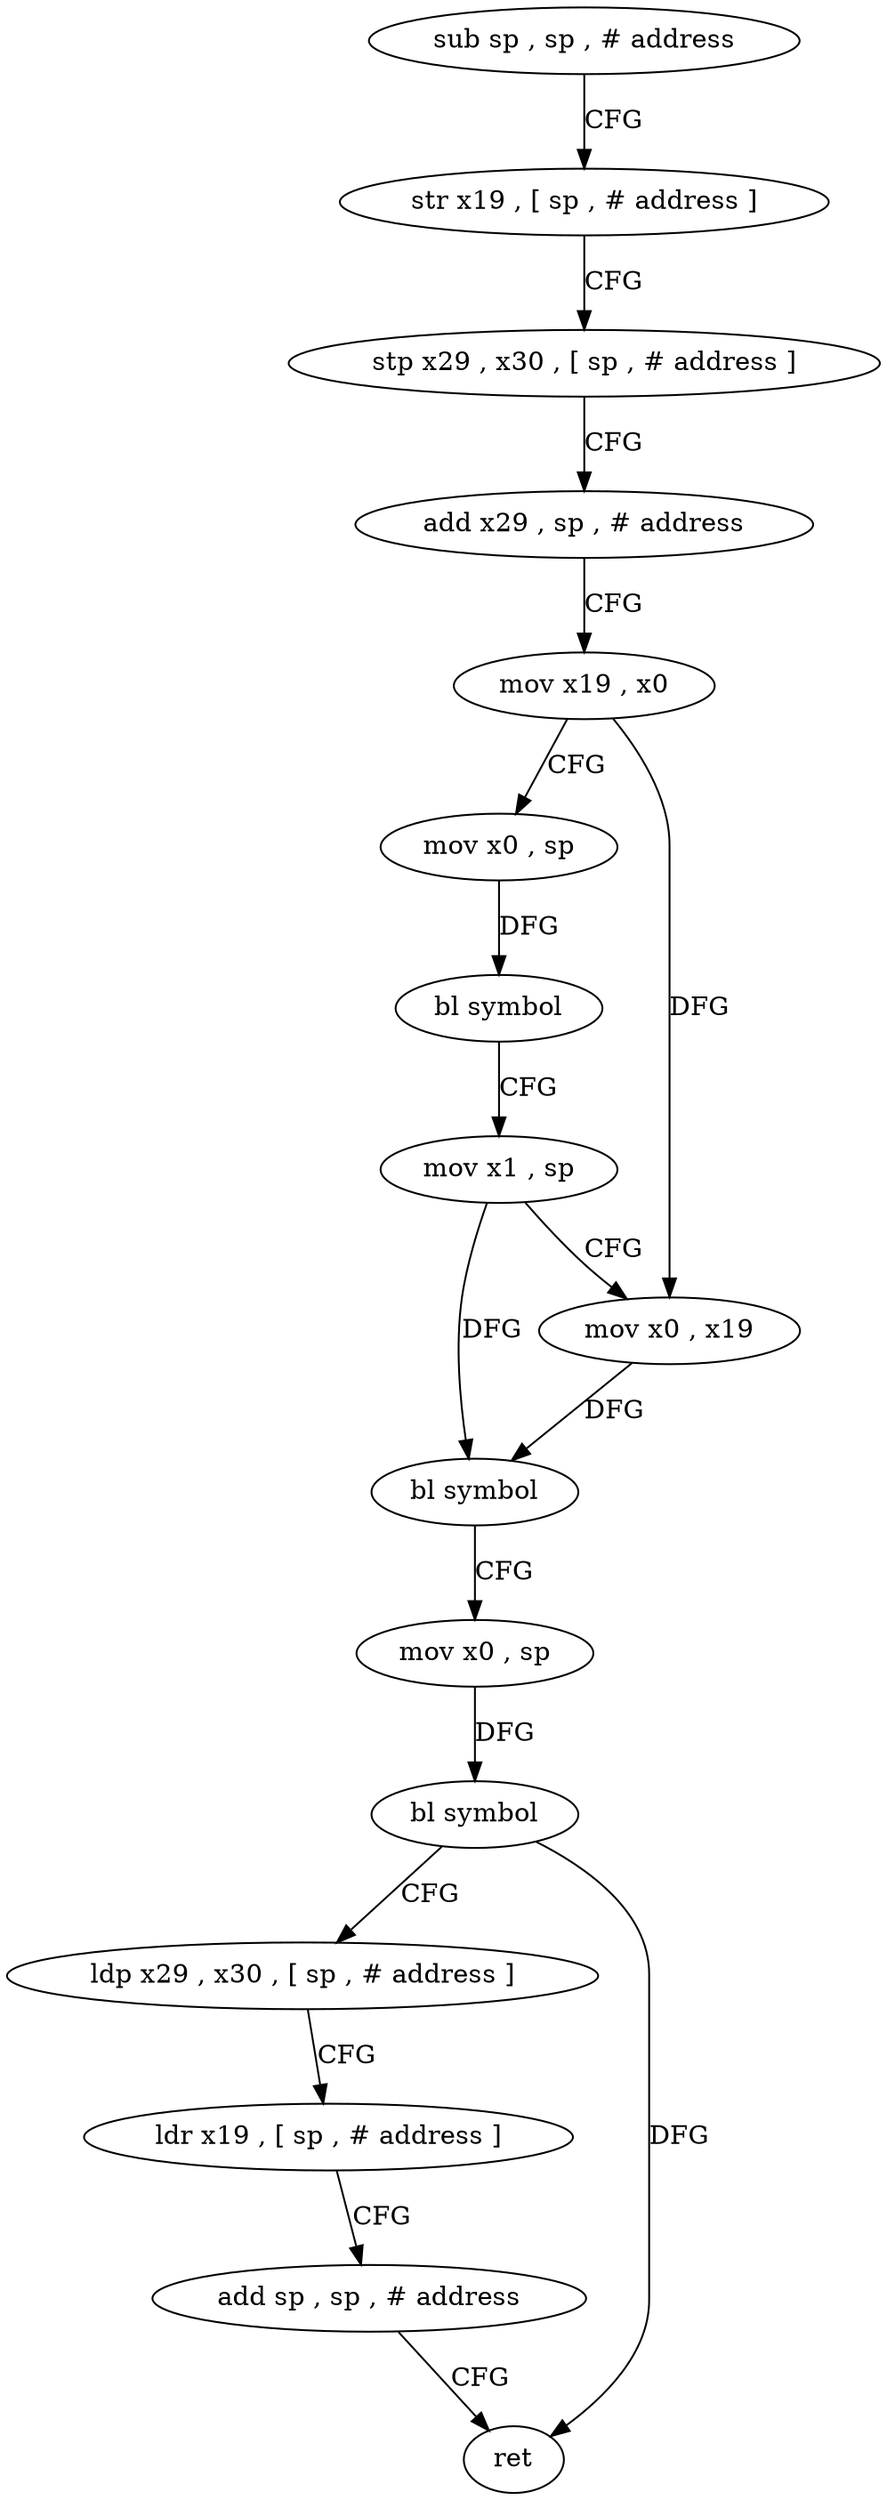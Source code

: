 digraph "func" {
"4212760" [label = "sub sp , sp , # address" ]
"4212764" [label = "str x19 , [ sp , # address ]" ]
"4212768" [label = "stp x29 , x30 , [ sp , # address ]" ]
"4212772" [label = "add x29 , sp , # address" ]
"4212776" [label = "mov x19 , x0" ]
"4212780" [label = "mov x0 , sp" ]
"4212784" [label = "bl symbol" ]
"4212788" [label = "mov x1 , sp" ]
"4212792" [label = "mov x0 , x19" ]
"4212796" [label = "bl symbol" ]
"4212800" [label = "mov x0 , sp" ]
"4212804" [label = "bl symbol" ]
"4212808" [label = "ldp x29 , x30 , [ sp , # address ]" ]
"4212812" [label = "ldr x19 , [ sp , # address ]" ]
"4212816" [label = "add sp , sp , # address" ]
"4212820" [label = "ret" ]
"4212760" -> "4212764" [ label = "CFG" ]
"4212764" -> "4212768" [ label = "CFG" ]
"4212768" -> "4212772" [ label = "CFG" ]
"4212772" -> "4212776" [ label = "CFG" ]
"4212776" -> "4212780" [ label = "CFG" ]
"4212776" -> "4212792" [ label = "DFG" ]
"4212780" -> "4212784" [ label = "DFG" ]
"4212784" -> "4212788" [ label = "CFG" ]
"4212788" -> "4212792" [ label = "CFG" ]
"4212788" -> "4212796" [ label = "DFG" ]
"4212792" -> "4212796" [ label = "DFG" ]
"4212796" -> "4212800" [ label = "CFG" ]
"4212800" -> "4212804" [ label = "DFG" ]
"4212804" -> "4212808" [ label = "CFG" ]
"4212804" -> "4212820" [ label = "DFG" ]
"4212808" -> "4212812" [ label = "CFG" ]
"4212812" -> "4212816" [ label = "CFG" ]
"4212816" -> "4212820" [ label = "CFG" ]
}
